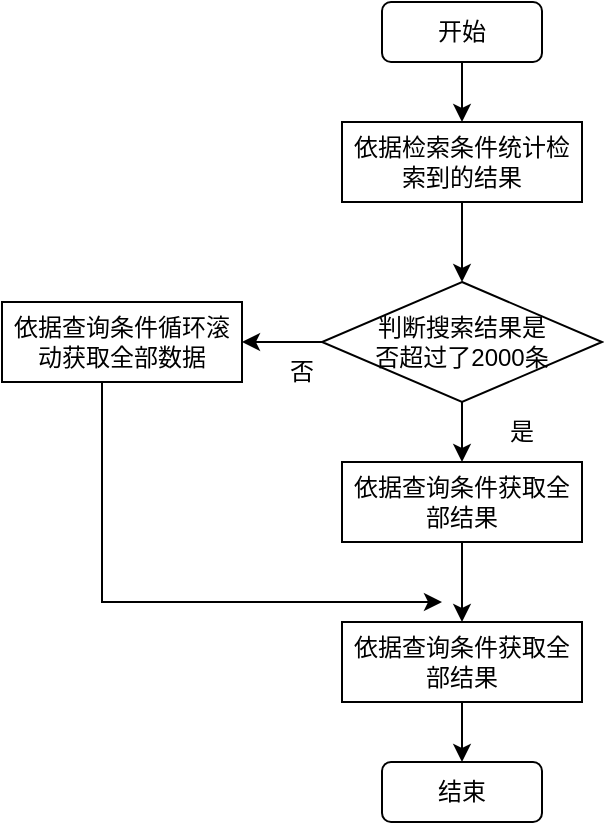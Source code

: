 <mxfile version="21.3.7" type="github">
  <diagram name="第 1 页" id="OpbI_X0LJHIwqqdgK4kd">
    <mxGraphModel dx="600" dy="295" grid="1" gridSize="10" guides="1" tooltips="1" connect="1" arrows="1" fold="1" page="1" pageScale="1" pageWidth="827" pageHeight="1169" math="0" shadow="0">
      <root>
        <mxCell id="0" />
        <mxCell id="1" parent="0" />
        <mxCell id="57bB1F5KusvmnFi43Xfc-3" style="edgeStyle=orthogonalEdgeStyle;rounded=0;orthogonalLoop=1;jettySize=auto;html=1;entryX=0.5;entryY=0;entryDx=0;entryDy=0;" edge="1" parent="1" source="57bB1F5KusvmnFi43Xfc-1" target="57bB1F5KusvmnFi43Xfc-2">
          <mxGeometry relative="1" as="geometry" />
        </mxCell>
        <mxCell id="57bB1F5KusvmnFi43Xfc-1" value="开始" style="rounded=1;whiteSpace=wrap;html=1;" vertex="1" parent="1">
          <mxGeometry x="270" y="130" width="80" height="30" as="geometry" />
        </mxCell>
        <mxCell id="57bB1F5KusvmnFi43Xfc-5" style="edgeStyle=orthogonalEdgeStyle;rounded=0;orthogonalLoop=1;jettySize=auto;html=1;entryX=0.5;entryY=0;entryDx=0;entryDy=0;" edge="1" parent="1" source="57bB1F5KusvmnFi43Xfc-2" target="57bB1F5KusvmnFi43Xfc-4">
          <mxGeometry relative="1" as="geometry" />
        </mxCell>
        <mxCell id="57bB1F5KusvmnFi43Xfc-2" value="依据检索条件统计检索到的结果" style="rounded=0;whiteSpace=wrap;html=1;" vertex="1" parent="1">
          <mxGeometry x="250" y="190" width="120" height="40" as="geometry" />
        </mxCell>
        <mxCell id="57bB1F5KusvmnFi43Xfc-8" style="edgeStyle=orthogonalEdgeStyle;rounded=0;orthogonalLoop=1;jettySize=auto;html=1;" edge="1" parent="1" source="57bB1F5KusvmnFi43Xfc-4" target="57bB1F5KusvmnFi43Xfc-7">
          <mxGeometry relative="1" as="geometry" />
        </mxCell>
        <mxCell id="57bB1F5KusvmnFi43Xfc-10" style="edgeStyle=orthogonalEdgeStyle;rounded=0;orthogonalLoop=1;jettySize=auto;html=1;entryX=1;entryY=0.5;entryDx=0;entryDy=0;" edge="1" parent="1" source="57bB1F5KusvmnFi43Xfc-4" target="57bB1F5KusvmnFi43Xfc-9">
          <mxGeometry relative="1" as="geometry" />
        </mxCell>
        <mxCell id="57bB1F5KusvmnFi43Xfc-4" value="判断搜索结果是&lt;br&gt;否超过了2000条" style="rhombus;whiteSpace=wrap;html=1;" vertex="1" parent="1">
          <mxGeometry x="240" y="270" width="140" height="60" as="geometry" />
        </mxCell>
        <mxCell id="57bB1F5KusvmnFi43Xfc-6" value="是" style="text;html=1;strokeColor=none;fillColor=none;align=center;verticalAlign=middle;whiteSpace=wrap;rounded=0;" vertex="1" parent="1">
          <mxGeometry x="310" y="330" width="60" height="30" as="geometry" />
        </mxCell>
        <mxCell id="57bB1F5KusvmnFi43Xfc-13" style="edgeStyle=orthogonalEdgeStyle;rounded=0;orthogonalLoop=1;jettySize=auto;html=1;" edge="1" parent="1" source="57bB1F5KusvmnFi43Xfc-7" target="57bB1F5KusvmnFi43Xfc-12">
          <mxGeometry relative="1" as="geometry" />
        </mxCell>
        <mxCell id="57bB1F5KusvmnFi43Xfc-7" value="依据查询条件获取全部结果" style="rounded=0;whiteSpace=wrap;html=1;" vertex="1" parent="1">
          <mxGeometry x="250" y="360" width="120" height="40" as="geometry" />
        </mxCell>
        <mxCell id="57bB1F5KusvmnFi43Xfc-15" style="edgeStyle=orthogonalEdgeStyle;rounded=0;orthogonalLoop=1;jettySize=auto;html=1;" edge="1" parent="1" source="57bB1F5KusvmnFi43Xfc-9">
          <mxGeometry relative="1" as="geometry">
            <mxPoint x="300" y="430" as="targetPoint" />
            <Array as="points">
              <mxPoint x="130" y="430" />
            </Array>
          </mxGeometry>
        </mxCell>
        <mxCell id="57bB1F5KusvmnFi43Xfc-9" value="依据查询条件循环滚动获取全部数据" style="rounded=0;whiteSpace=wrap;html=1;" vertex="1" parent="1">
          <mxGeometry x="80" y="280" width="120" height="40" as="geometry" />
        </mxCell>
        <mxCell id="57bB1F5KusvmnFi43Xfc-11" value="否" style="text;html=1;strokeColor=none;fillColor=none;align=center;verticalAlign=middle;whiteSpace=wrap;rounded=0;" vertex="1" parent="1">
          <mxGeometry x="200" y="300" width="60" height="30" as="geometry" />
        </mxCell>
        <mxCell id="57bB1F5KusvmnFi43Xfc-17" style="edgeStyle=orthogonalEdgeStyle;rounded=0;orthogonalLoop=1;jettySize=auto;html=1;" edge="1" parent="1" source="57bB1F5KusvmnFi43Xfc-12">
          <mxGeometry relative="1" as="geometry">
            <mxPoint x="310" y="510" as="targetPoint" />
          </mxGeometry>
        </mxCell>
        <mxCell id="57bB1F5KusvmnFi43Xfc-12" value="依据查询条件获取全部结果" style="rounded=0;whiteSpace=wrap;html=1;" vertex="1" parent="1">
          <mxGeometry x="250" y="440" width="120" height="40" as="geometry" />
        </mxCell>
        <mxCell id="57bB1F5KusvmnFi43Xfc-19" value="结束" style="rounded=1;whiteSpace=wrap;html=1;" vertex="1" parent="1">
          <mxGeometry x="270" y="510" width="80" height="30" as="geometry" />
        </mxCell>
      </root>
    </mxGraphModel>
  </diagram>
</mxfile>
